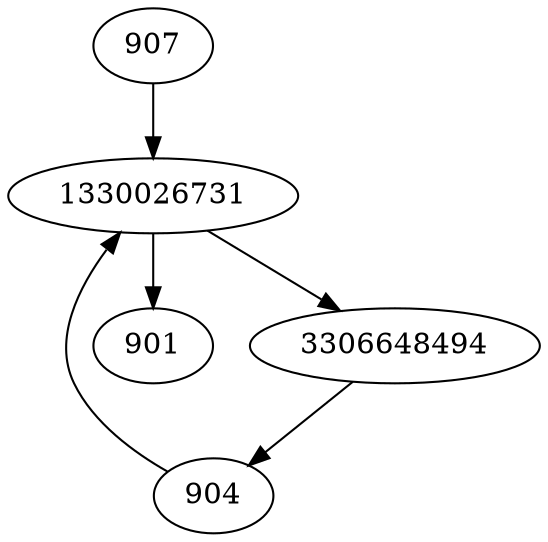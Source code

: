 strict digraph  {
901;
904;
907;
1330026731;
3306648494;
904 -> 1330026731;
907 -> 1330026731;
1330026731 -> 901;
1330026731 -> 3306648494;
3306648494 -> 904;
}
